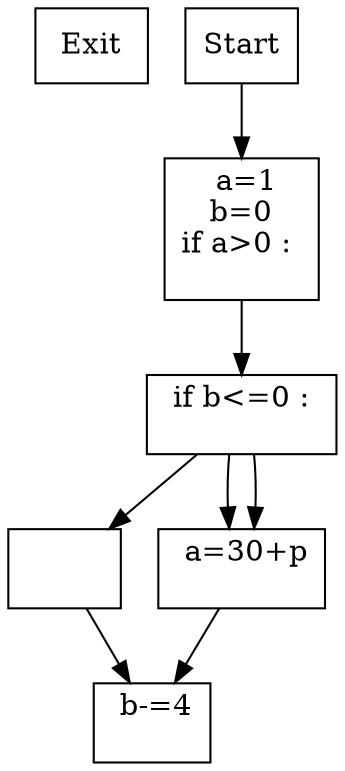 digraph g {
  "block0" [label="Exit", shape="rectangle"];
  "block1" [label=" b-=4
 ", shape="rectangle"];
  "block2" [label=" 
 ", shape="rectangle"];
  "block4" -> "block2";
  "block2" -> "block1";
  "block3" [label=" a=30+p
 ", shape="rectangle"];
  "block4" -> "block3";
  "block3" -> "block1";
  "block4" [label=" if b<=0 : 
 ", shape="rectangle"];
  "block5" -> "block4";
  "block4" -> "block3";
  "block5" [label=" a=1
b=0
if a>0 : 
 ", shape="rectangle"];
  "block6" [label="Start", shape="rectangle"];
  "block6" -> "block5";
}
